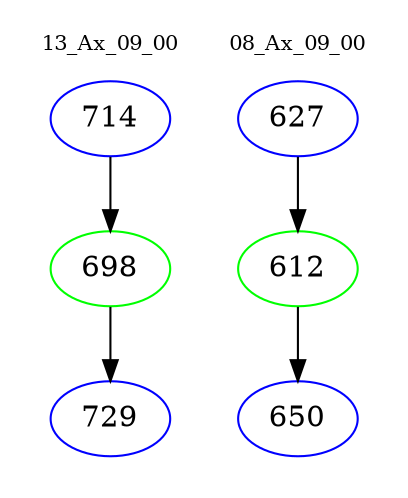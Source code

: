 digraph{
subgraph cluster_0 {
color = white
label = "13_Ax_09_00";
fontsize=10;
T0_714 [label="714", color="blue"]
T0_714 -> T0_698 [color="black"]
T0_698 [label="698", color="green"]
T0_698 -> T0_729 [color="black"]
T0_729 [label="729", color="blue"]
}
subgraph cluster_1 {
color = white
label = "08_Ax_09_00";
fontsize=10;
T1_627 [label="627", color="blue"]
T1_627 -> T1_612 [color="black"]
T1_612 [label="612", color="green"]
T1_612 -> T1_650 [color="black"]
T1_650 [label="650", color="blue"]
}
}

